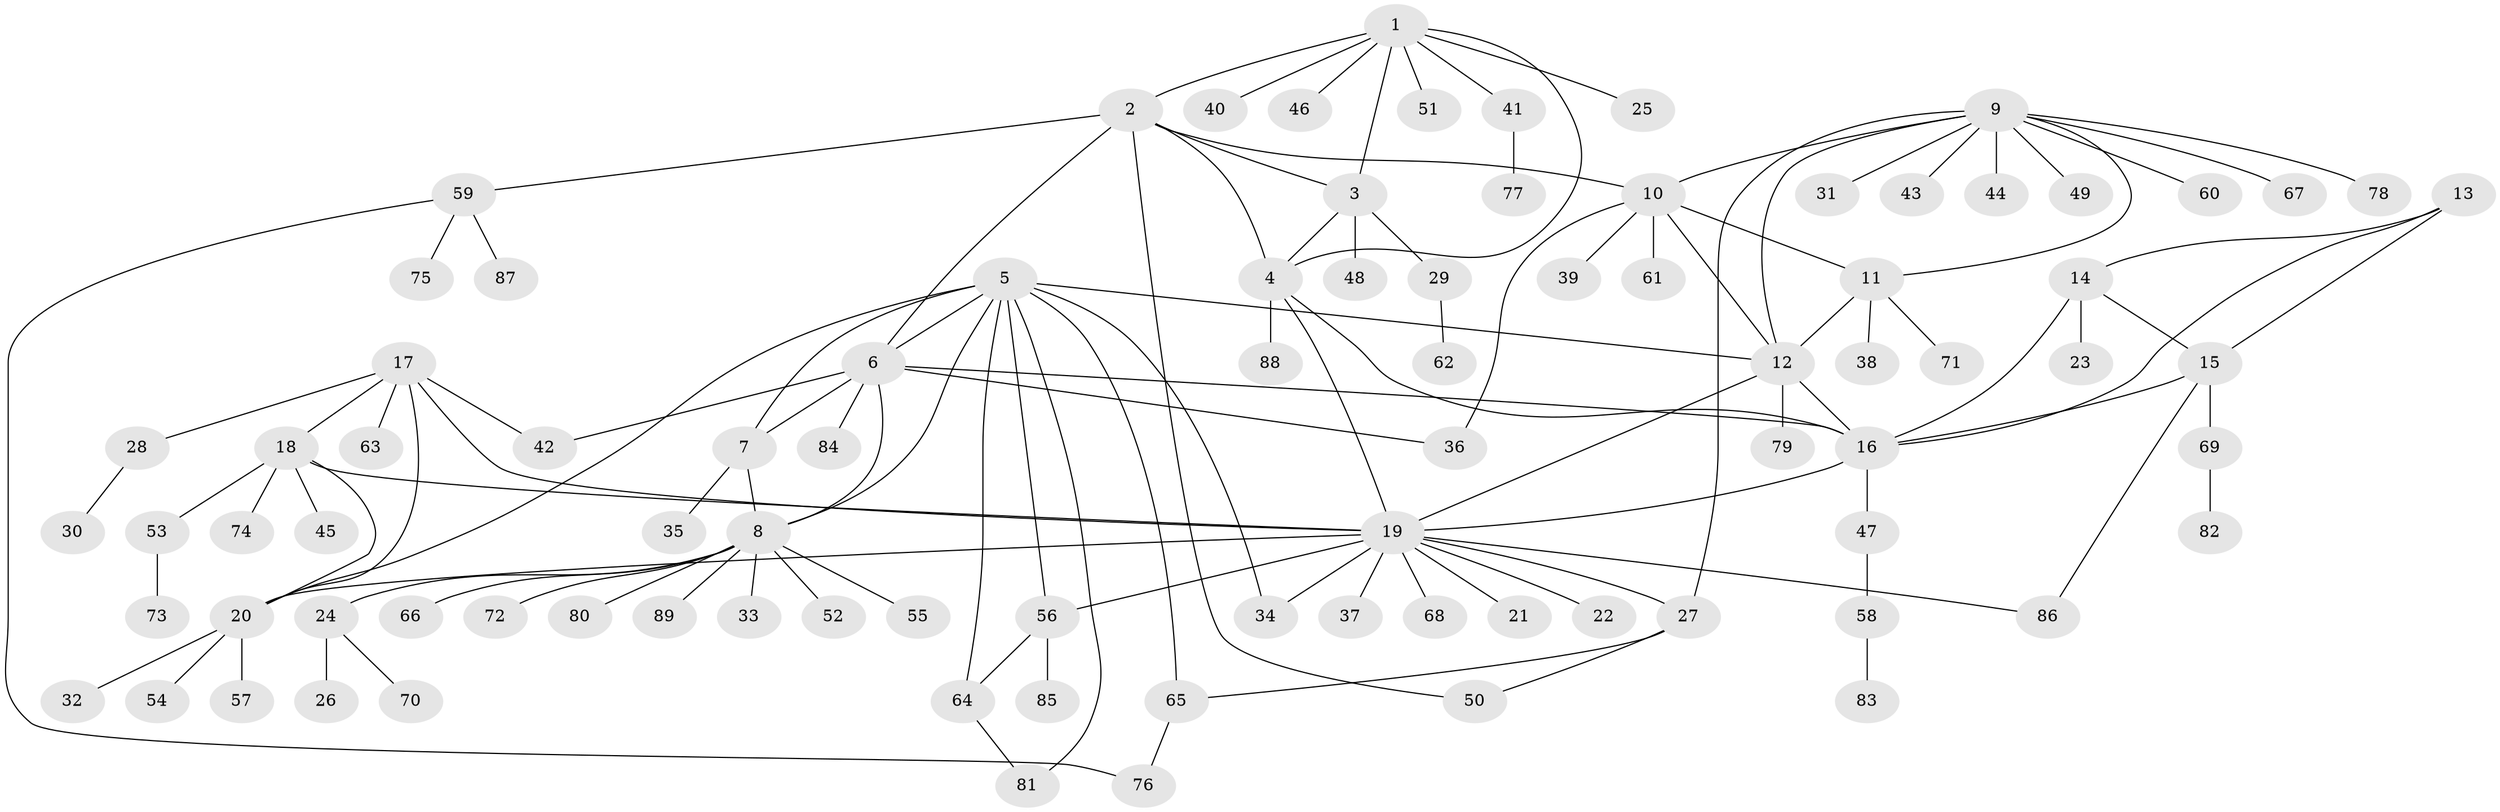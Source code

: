 // Generated by graph-tools (version 1.1) at 2025/11/02/27/25 16:11:36]
// undirected, 89 vertices, 120 edges
graph export_dot {
graph [start="1"]
  node [color=gray90,style=filled];
  1;
  2;
  3;
  4;
  5;
  6;
  7;
  8;
  9;
  10;
  11;
  12;
  13;
  14;
  15;
  16;
  17;
  18;
  19;
  20;
  21;
  22;
  23;
  24;
  25;
  26;
  27;
  28;
  29;
  30;
  31;
  32;
  33;
  34;
  35;
  36;
  37;
  38;
  39;
  40;
  41;
  42;
  43;
  44;
  45;
  46;
  47;
  48;
  49;
  50;
  51;
  52;
  53;
  54;
  55;
  56;
  57;
  58;
  59;
  60;
  61;
  62;
  63;
  64;
  65;
  66;
  67;
  68;
  69;
  70;
  71;
  72;
  73;
  74;
  75;
  76;
  77;
  78;
  79;
  80;
  81;
  82;
  83;
  84;
  85;
  86;
  87;
  88;
  89;
  1 -- 2;
  1 -- 3;
  1 -- 4;
  1 -- 25;
  1 -- 40;
  1 -- 41;
  1 -- 46;
  1 -- 51;
  2 -- 3;
  2 -- 4;
  2 -- 6;
  2 -- 10;
  2 -- 50;
  2 -- 59;
  3 -- 4;
  3 -- 29;
  3 -- 48;
  4 -- 16;
  4 -- 19;
  4 -- 88;
  5 -- 6;
  5 -- 7;
  5 -- 8;
  5 -- 12;
  5 -- 20;
  5 -- 34;
  5 -- 56;
  5 -- 64;
  5 -- 65;
  5 -- 81;
  6 -- 7;
  6 -- 8;
  6 -- 16;
  6 -- 36;
  6 -- 42;
  6 -- 84;
  7 -- 8;
  7 -- 35;
  8 -- 24;
  8 -- 33;
  8 -- 52;
  8 -- 55;
  8 -- 66;
  8 -- 72;
  8 -- 80;
  8 -- 89;
  9 -- 10;
  9 -- 11;
  9 -- 12;
  9 -- 27;
  9 -- 31;
  9 -- 43;
  9 -- 44;
  9 -- 49;
  9 -- 60;
  9 -- 67;
  9 -- 78;
  10 -- 11;
  10 -- 12;
  10 -- 36;
  10 -- 39;
  10 -- 61;
  11 -- 12;
  11 -- 38;
  11 -- 71;
  12 -- 16;
  12 -- 19;
  12 -- 79;
  13 -- 14;
  13 -- 15;
  13 -- 16;
  14 -- 15;
  14 -- 16;
  14 -- 23;
  15 -- 16;
  15 -- 69;
  15 -- 86;
  16 -- 19;
  16 -- 47;
  17 -- 18;
  17 -- 19;
  17 -- 20;
  17 -- 28;
  17 -- 42;
  17 -- 63;
  18 -- 19;
  18 -- 20;
  18 -- 45;
  18 -- 53;
  18 -- 74;
  19 -- 20;
  19 -- 21;
  19 -- 22;
  19 -- 27;
  19 -- 34;
  19 -- 37;
  19 -- 56;
  19 -- 68;
  19 -- 86;
  20 -- 32;
  20 -- 54;
  20 -- 57;
  24 -- 26;
  24 -- 70;
  27 -- 50;
  27 -- 65;
  28 -- 30;
  29 -- 62;
  41 -- 77;
  47 -- 58;
  53 -- 73;
  56 -- 64;
  56 -- 85;
  58 -- 83;
  59 -- 75;
  59 -- 76;
  59 -- 87;
  64 -- 81;
  65 -- 76;
  69 -- 82;
}
